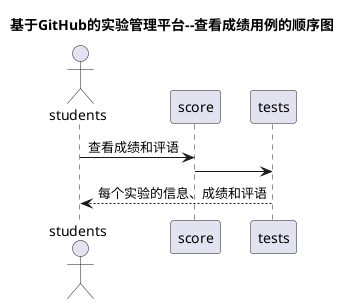 
@startuml
title 基于GitHub的实验管理平台--查看成绩用例的顺序图
actor students
students -> score: 查看成绩和评语
score -> tests:
tests --> students:每个实验的信息、成绩和评语
@enduml